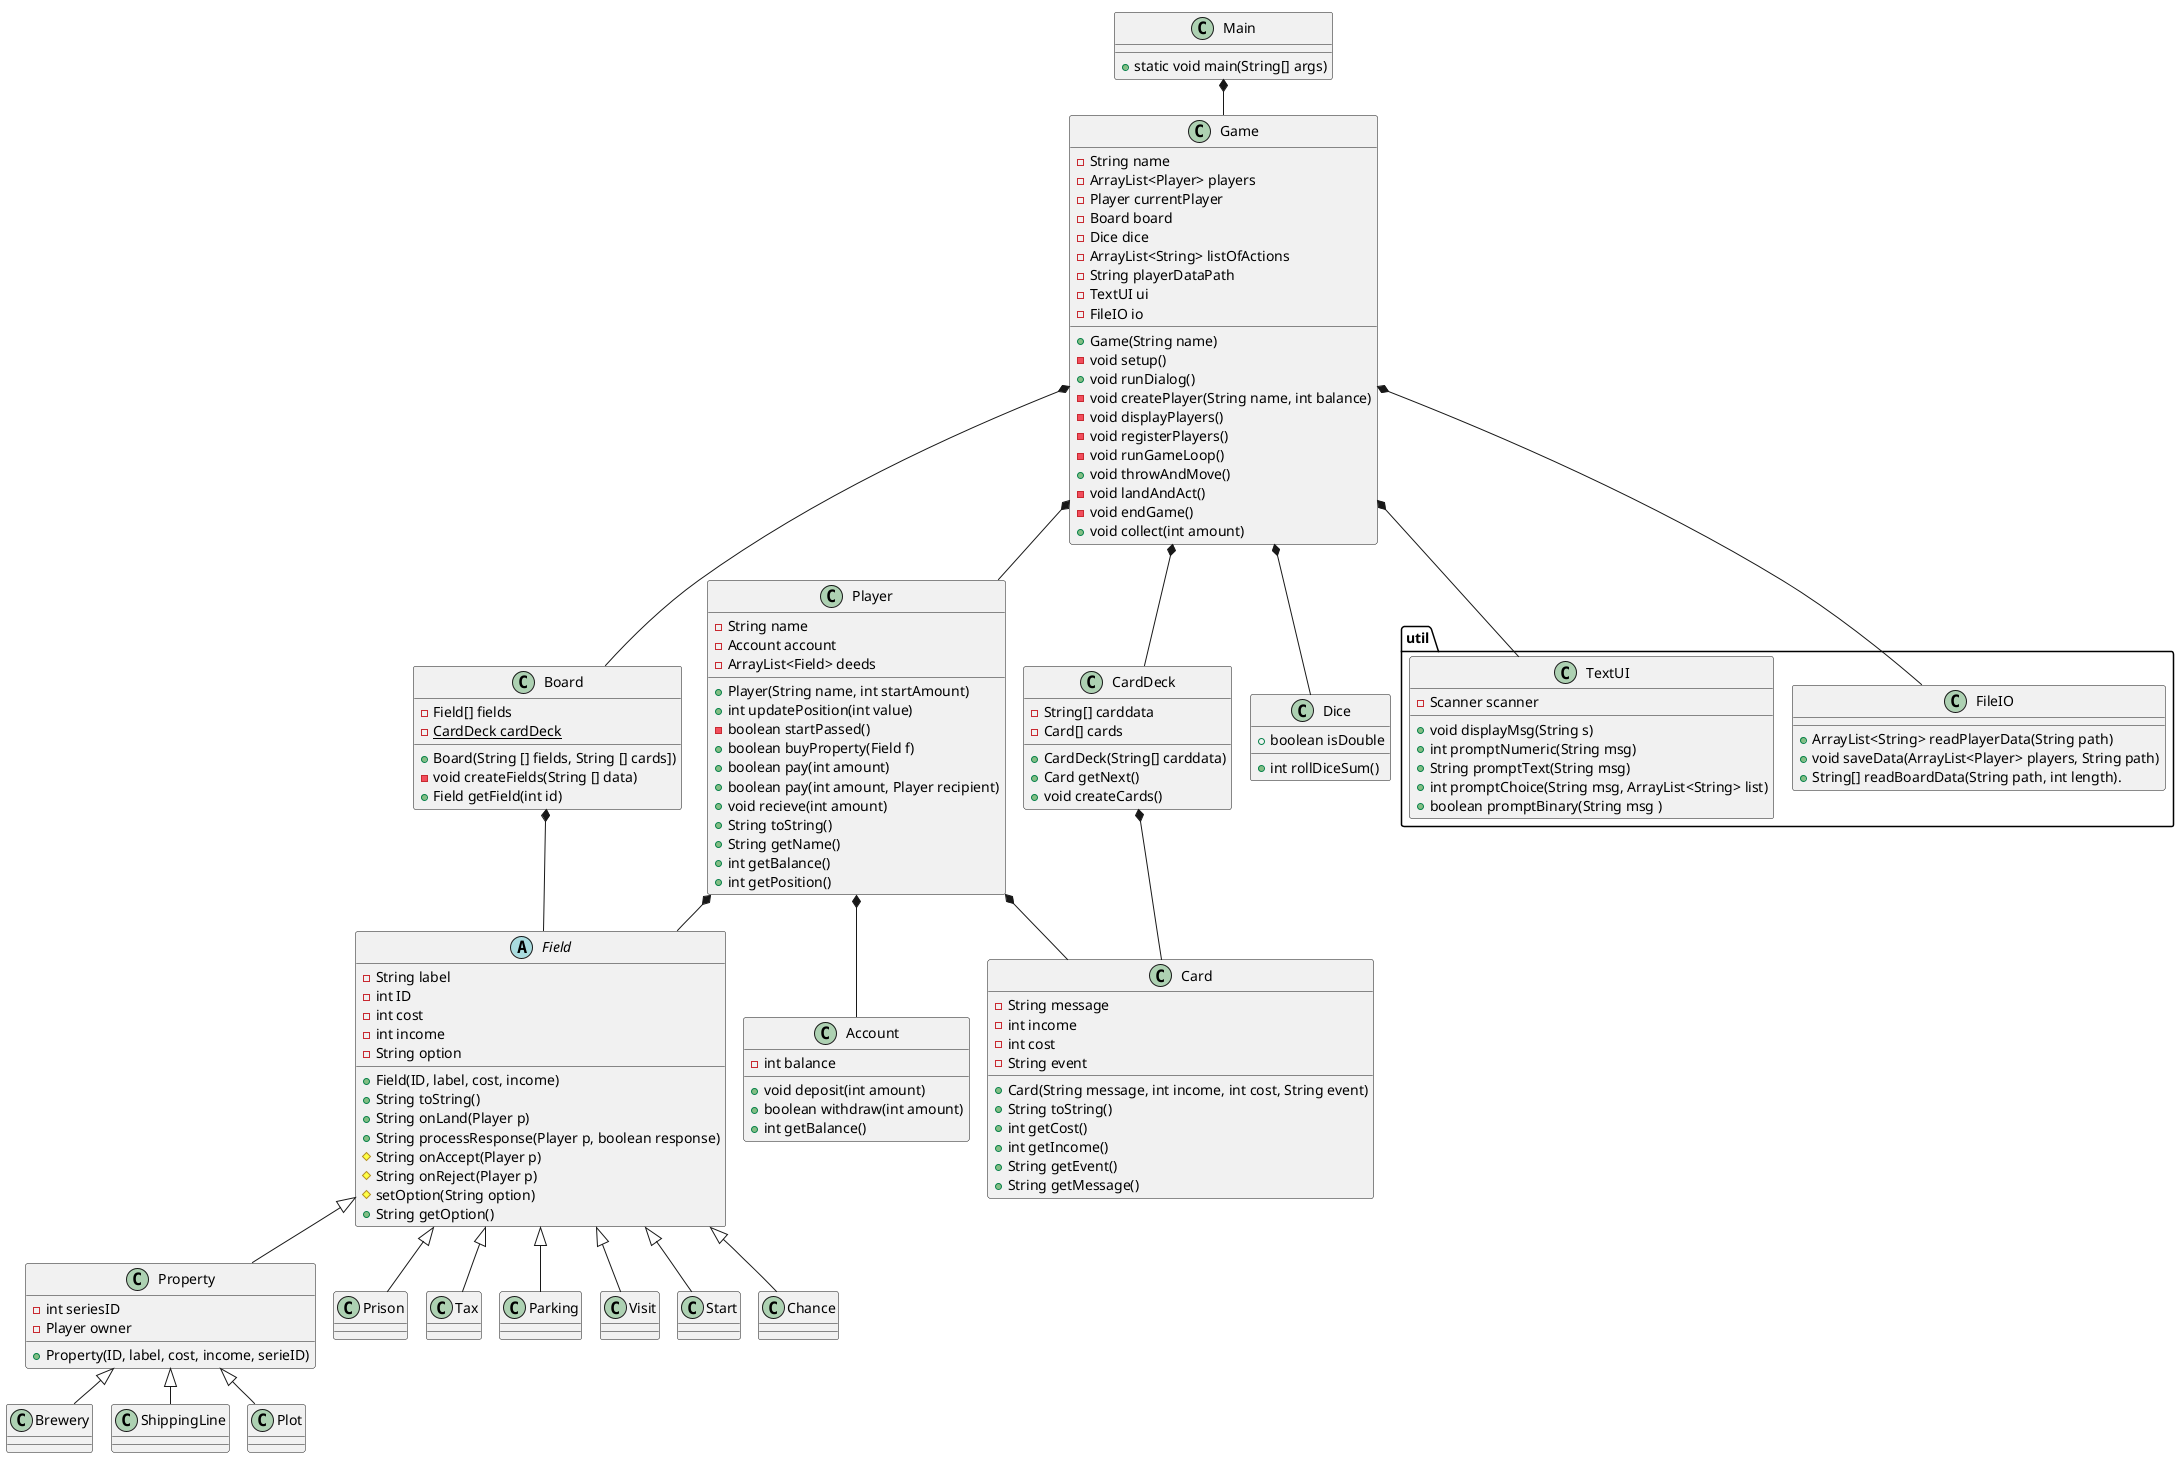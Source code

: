 @startuml
!pragma layout smetana

class Main{
+ static void main(String[] args)
}

class Property
{
    - int seriesID
    - Player owner
    + Property(ID, label, cost, income, serieID)

}


class Game{
 - String name
 - ArrayList<Player> players
 - Player currentPlayer
 - Board board
 - Dice dice
 'utilities
  - ArrayList<String> listOfActions
  - String playerDataPath
  - TextUI ui
  - FileIO io
  'Contructor
 + Game(String name)
 'Methods
 - void setup()
 + void runDialog()
 - void createPlayer(String name, int balance)
 - void displayPlayers()
 - void registerPlayers()
 - void runGameLoop()
 + void throwAndMove()
 - void landAndAct()
 - void endGame()
 + void collect(int amount)
 'collect(int amount): gennemløber listen af spillere:
   'for (Player p:players)
   'I loop’et, træk beløbet fra alle andre spillere end currentPlayer:
   'p.pay(amount, this);
}

class Player{
- String name
- Account account
- ArrayList<Field> deeds
+ Player(String name, int startAmount)
+ int updatePosition(int value)
- boolean startPassed()
+ boolean buyProperty(Field f)
+ boolean pay(int amount)
+ boolean pay(int amount, Player recipient)
+ void recieve(int amount)
+ String toString()
+ String getName()
+ int getBalance()
+ int getPosition()
}
class Account{
- int balance
+ void deposit(int amount)
+ boolean withdraw(int amount)
+ int getBalance()
}
package "util" {
class FileIO{
+ ArrayList<String> readPlayerData(String path)
+ void saveData(ArrayList<Player> players, String path)
+ String[] readBoardData(String path, int length).
}

class TextUI{
- Scanner scanner
+ void displayMsg(String s)
+ int promptNumeric(String msg)
+ String promptText(String msg)
+ int promptChoice(String msg, ArrayList<String> list)
+ boolean promptBinary(String msg )
}
}
abstract class Field{
- String label
 - int ID
 - int cost
 - int income
 - String option
 + Field(ID, label, cost, income)
 + String toString()
 + String onLand(Player p)
 + String processResponse(Player p, boolean response)
 # String onAccept(Player p)
 # String onReject(Player p)
 # setOption(String option)
 + String getOption()
}
class Board{
 - Field[] fields
 - {static} CardDeck cardDeck
 + Board(String [] fields, String [] cards])
 - void createFields(String [] data)
 + Field getField(int id)
}

class CardDeck {
- String[] carddata
- Card[] cards
+ CardDeck(String[] carddata)
+ Card getNext()
+ void createCards()
}
class Card{
-String message
-int income
-int cost
-String event
+Card(String message, int income, int cost, String event)
+String toString()
+ int getCost()
+ int getIncome()
+ String getEvent()
+ String getMessage()
}

class Dice{
 +boolean isDouble
 +int rollDiceSum()
 }

Game *-- TextUI
Main *-- Game
Game *-- Player
Game *-- FileIO
Player *-- Account
Game *-- Board
Board *-- Field
Game *-- CardDeck
CardDeck *-- Card
Game *-- Dice
Player *-- Card
Player *-- Field
Field <|-- Property
Property <|-- Brewery
Property <|-- ShippingLine
Property <|-- Plot
Field <|-- Prison
Field <|-- Tax
Field <|-- Parking
Field <|-- Visit
Field <|-- Start
Field <|-- Chance



@enduml